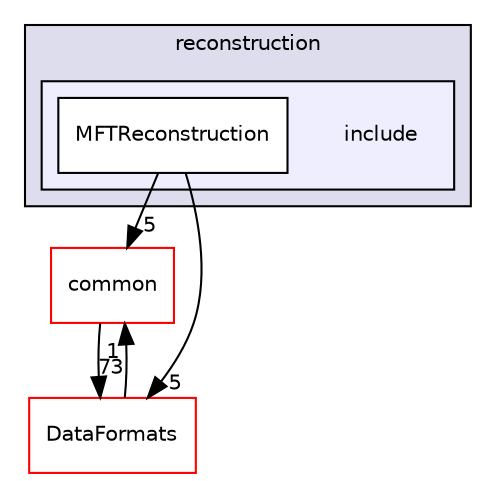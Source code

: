 digraph "/home/travis/build/AliceO2Group/AliceO2/Detectors/ITSMFT/MFT/reconstruction/include" {
  bgcolor=transparent;
  compound=true
  node [ fontsize="10", fontname="Helvetica"];
  edge [ labelfontsize="10", labelfontname="Helvetica"];
  subgraph clusterdir_3d8e691f27a9a1a3f5b37028248bc44b {
    graph [ bgcolor="#ddddee", pencolor="black", label="reconstruction" fontname="Helvetica", fontsize="10", URL="dir_3d8e691f27a9a1a3f5b37028248bc44b.html"]
  subgraph clusterdir_a5377c1b7cc3cb8f35997e73e566fda2 {
    graph [ bgcolor="#eeeeff", pencolor="black", label="" URL="dir_a5377c1b7cc3cb8f35997e73e566fda2.html"];
    dir_a5377c1b7cc3cb8f35997e73e566fda2 [shape=plaintext label="include"];
    dir_79d778f00f7bcfb47baf52dadbc11277 [shape=box label="MFTReconstruction" color="black" fillcolor="white" style="filled" URL="dir_79d778f00f7bcfb47baf52dadbc11277.html"];
  }
  }
  dir_85bf31a2e8d306e7598ffcb73f8df6bf [shape=box label="common" color="red" URL="dir_85bf31a2e8d306e7598ffcb73f8df6bf.html"];
  dir_2171f7ec022c5423887b07c69b2f5b48 [shape=box label="DataFormats" color="red" URL="dir_2171f7ec022c5423887b07c69b2f5b48.html"];
  dir_79d778f00f7bcfb47baf52dadbc11277->dir_85bf31a2e8d306e7598ffcb73f8df6bf [headlabel="5", labeldistance=1.5 headhref="dir_000535_000065.html"];
  dir_79d778f00f7bcfb47baf52dadbc11277->dir_2171f7ec022c5423887b07c69b2f5b48 [headlabel="5", labeldistance=1.5 headhref="dir_000535_000080.html"];
  dir_85bf31a2e8d306e7598ffcb73f8df6bf->dir_2171f7ec022c5423887b07c69b2f5b48 [headlabel="73", labeldistance=1.5 headhref="dir_000065_000080.html"];
  dir_2171f7ec022c5423887b07c69b2f5b48->dir_85bf31a2e8d306e7598ffcb73f8df6bf [headlabel="1", labeldistance=1.5 headhref="dir_000080_000065.html"];
}
